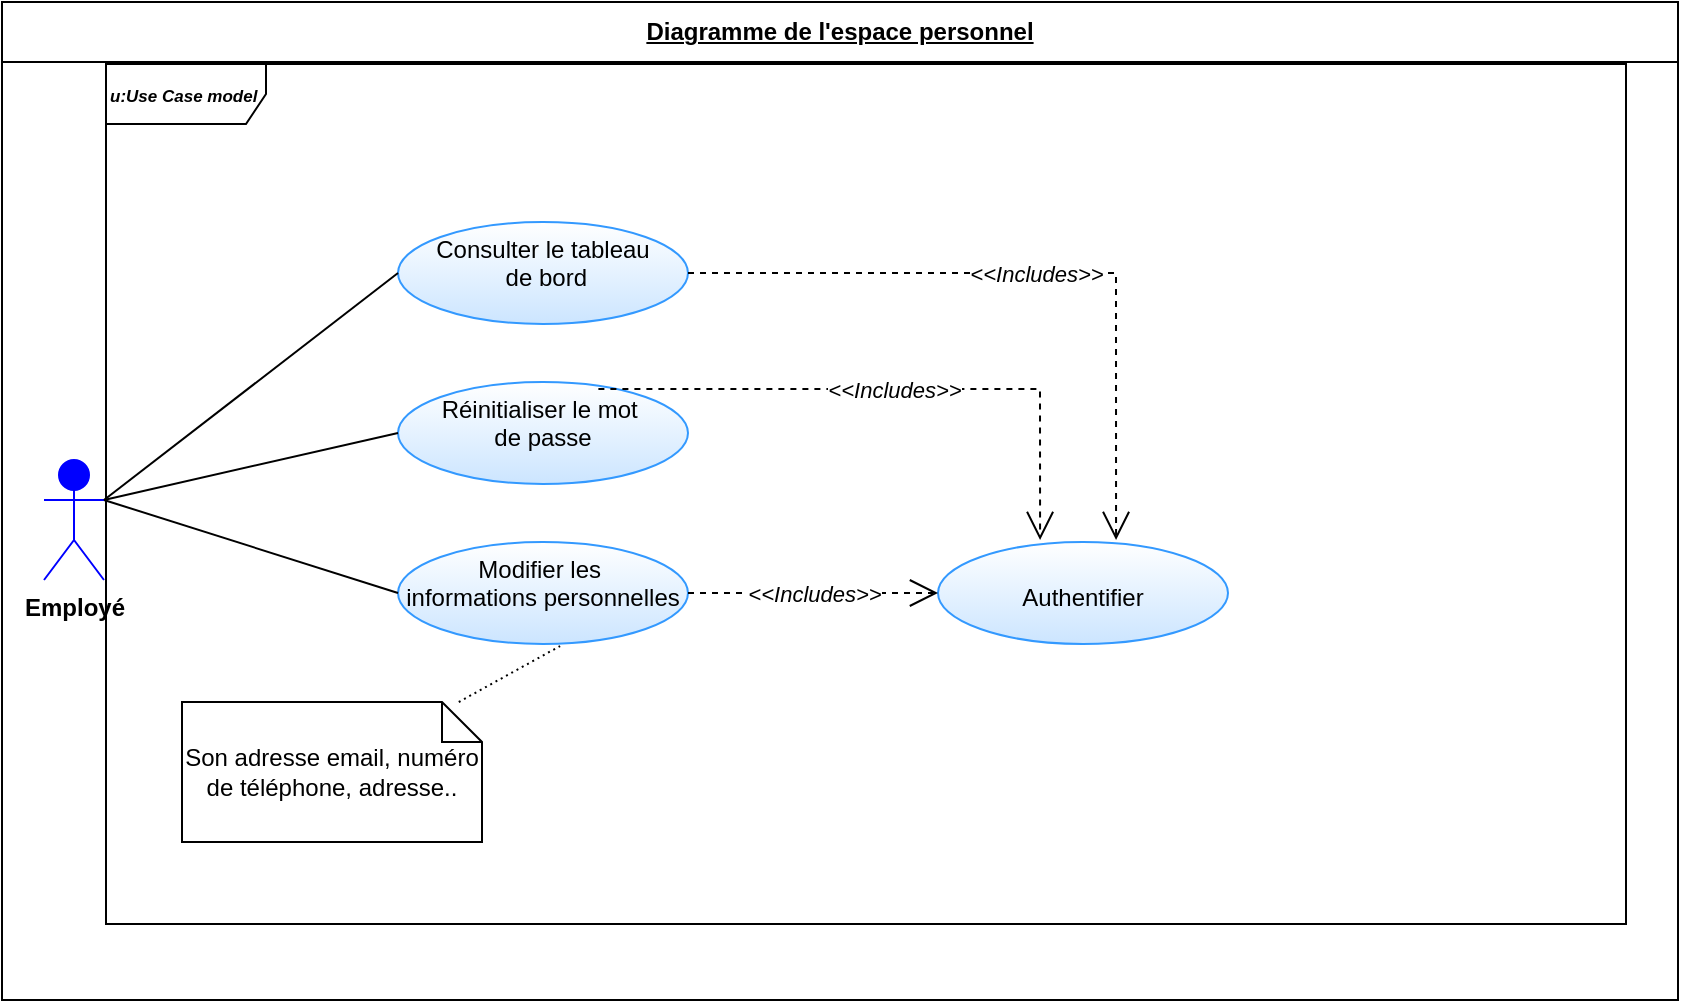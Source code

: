 <mxfile version="24.4.10" type="github">
  <diagram name="Page-1" id="1X_ssLYPJuPRNMFUVIla">
    <mxGraphModel dx="2213" dy="1962" grid="1" gridSize="10" guides="1" tooltips="1" connect="1" arrows="1" fold="1" page="1" pageScale="1" pageWidth="827" pageHeight="1169" math="0" shadow="0">
      <root>
        <mxCell id="0" />
        <mxCell id="1" parent="0" />
        <mxCell id="AHMVMSQBP_ybUsYlfkce-74" value="&lt;u&gt;Diagramme de l&#39;espace personnel&lt;/u&gt;" style="swimlane;fontStyle=1;align=center;horizontal=1;startSize=30;collapsible=0;html=1;whiteSpace=wrap;" parent="1" vertex="1">
          <mxGeometry x="-510" y="-220" width="838" height="499" as="geometry" />
        </mxCell>
        <mxCell id="AHMVMSQBP_ybUsYlfkce-75" value="&lt;i&gt;&lt;font style=&quot;font-size: 8.5px;&quot;&gt;&lt;b style=&quot;&quot;&gt;u:Use Case model&lt;/b&gt;&lt;/font&gt;&lt;/i&gt;" style="shape=umlFrame;whiteSpace=wrap;html=1;pointerEvents=0;recursiveResize=0;container=1;collapsible=0;width=80;align=left;" parent="AHMVMSQBP_ybUsYlfkce-74" vertex="1">
          <mxGeometry width="760" height="430" relative="1" as="geometry">
            <mxPoint x="52" y="31" as="offset" />
          </mxGeometry>
        </mxCell>
        <mxCell id="AHMVMSQBP_ybUsYlfkce-57" value="&lt;div&gt;&lt;br&gt;&lt;/div&gt;Authentifier" style="ellipse;whiteSpace=wrap;html=1;verticalAlign=top;strokeColor=#3399FF;gradientColor=#CCE5FF;" parent="AHMVMSQBP_ybUsYlfkce-75" vertex="1">
          <mxGeometry x="416" y="239" width="145" height="51" as="geometry" />
        </mxCell>
        <mxCell id="AHMVMSQBP_ybUsYlfkce-40" value="&lt;div&gt;Modifier les&amp;nbsp;&lt;/div&gt;&lt;div&gt;informations personnelles&lt;/div&gt;" style="ellipse;whiteSpace=wrap;html=1;verticalAlign=top;strokeColor=#3399FF;gradientColor=#CCE5FF;" parent="AHMVMSQBP_ybUsYlfkce-75" vertex="1">
          <mxGeometry x="146" y="239" width="145" height="51" as="geometry" />
        </mxCell>
        <mxCell id="AHMVMSQBP_ybUsYlfkce-72" value="&lt;i&gt;&amp;lt;&amp;lt;Includes&amp;gt;&amp;gt;&lt;/i&gt;" style="endArrow=open;endSize=12;dashed=1;html=1;rounded=0;edgeStyle=orthogonalEdgeStyle;exitX=1;exitY=0.5;exitDx=0;exitDy=0;" parent="AHMVMSQBP_ybUsYlfkce-75" source="AHMVMSQBP_ybUsYlfkce-40" target="AHMVMSQBP_ybUsYlfkce-57" edge="1">
          <mxGeometry width="160" relative="1" as="geometry">
            <mxPoint x="403" y="114.5" as="sourcePoint" />
            <mxPoint x="699" y="399" as="targetPoint" />
          </mxGeometry>
        </mxCell>
        <mxCell id="AHMVMSQBP_ybUsYlfkce-28" value="Réinitialiser le mot&amp;nbsp;&lt;div&gt;de passe&lt;/div&gt;" style="ellipse;whiteSpace=wrap;html=1;verticalAlign=top;strokeColor=#3399FF;gradientColor=#CCE5FF;" parent="AHMVMSQBP_ybUsYlfkce-75" vertex="1">
          <mxGeometry x="146" y="159" width="145" height="51" as="geometry" />
        </mxCell>
        <mxCell id="AHMVMSQBP_ybUsYlfkce-73" value="&lt;i&gt;&amp;lt;&amp;lt;Includes&amp;gt;&amp;gt;&lt;/i&gt;" style="endArrow=open;endSize=12;dashed=1;html=1;rounded=0;edgeStyle=orthogonalEdgeStyle;entryX=0.352;entryY=-0.02;entryDx=0;entryDy=0;entryPerimeter=0;exitX=0.691;exitY=0.069;exitDx=0;exitDy=0;exitPerimeter=0;" parent="AHMVMSQBP_ybUsYlfkce-75" source="AHMVMSQBP_ybUsYlfkce-28" target="AHMVMSQBP_ybUsYlfkce-57" edge="1">
          <mxGeometry width="160" relative="1" as="geometry">
            <mxPoint x="317" y="114" as="sourcePoint" />
            <mxPoint x="718" y="421" as="targetPoint" />
          </mxGeometry>
        </mxCell>
        <mxCell id="AHMVMSQBP_ybUsYlfkce-2" value="&lt;div&gt;&lt;span style=&quot;background-color: initial;&quot;&gt;Consulter le tableau&lt;/span&gt;&lt;/div&gt;&lt;div&gt;&lt;span style=&quot;background-color: initial;&quot;&gt;&amp;nbsp;de bord&lt;/span&gt;&lt;br&gt;&lt;/div&gt;" style="ellipse;whiteSpace=wrap;html=1;verticalAlign=top;strokeColor=#3399FF;gradientColor=#CCE5FF;" parent="AHMVMSQBP_ybUsYlfkce-75" vertex="1">
          <mxGeometry x="146" y="79" width="145" height="51" as="geometry" />
        </mxCell>
        <mxCell id="AHMVMSQBP_ybUsYlfkce-71" value="&lt;i&gt;&amp;lt;&amp;lt;Includes&amp;gt;&amp;gt;&lt;/i&gt;" style="endArrow=open;endSize=12;dashed=1;html=1;rounded=0;edgeStyle=orthogonalEdgeStyle;exitX=1;exitY=0.5;exitDx=0;exitDy=0;entryX=0.614;entryY=-0.02;entryDx=0;entryDy=0;entryPerimeter=0;" parent="AHMVMSQBP_ybUsYlfkce-75" source="AHMVMSQBP_ybUsYlfkce-2" target="AHMVMSQBP_ybUsYlfkce-57" edge="1">
          <mxGeometry width="160" relative="1" as="geometry">
            <mxPoint x="475" y="127.5" as="sourcePoint" />
            <mxPoint x="690" y="351" as="targetPoint" />
          </mxGeometry>
        </mxCell>
        <mxCell id="AHMVMSQBP_ybUsYlfkce-78" value="Son adresse email, numéro de téléphone, adresse.." style="shape=note;size=20;whiteSpace=wrap;html=1;" parent="AHMVMSQBP_ybUsYlfkce-75" vertex="1">
          <mxGeometry x="38" y="319" width="150" height="70" as="geometry" />
        </mxCell>
        <mxCell id="AHMVMSQBP_ybUsYlfkce-79" value="" style="endArrow=none;html=1;rounded=0;dashed=1;dashPattern=1 2;entryX=0.559;entryY=1.02;entryDx=0;entryDy=0;entryPerimeter=0;" parent="AHMVMSQBP_ybUsYlfkce-75" source="AHMVMSQBP_ybUsYlfkce-78" target="AHMVMSQBP_ybUsYlfkce-40" edge="1">
          <mxGeometry relative="1" as="geometry">
            <mxPoint x="358" y="230" as="sourcePoint" />
            <mxPoint x="518" y="230" as="targetPoint" />
          </mxGeometry>
        </mxCell>
        <mxCell id="AHMVMSQBP_ybUsYlfkce-80" value="" style="resizable=0;html=1;whiteSpace=wrap;align=right;verticalAlign=bottom;" parent="AHMVMSQBP_ybUsYlfkce-79" connectable="0" vertex="1">
          <mxGeometry x="1" relative="1" as="geometry" />
        </mxCell>
        <object label="&lt;div&gt;&lt;b&gt;Employé&lt;/b&gt;&lt;/div&gt;" Admin="" id="AHMVMSQBP_ybUsYlfkce-3">
          <mxCell style="shape=umlActor;verticalLabelPosition=bottom;verticalAlign=top;html=1;outlineConnect=0;direction=east;rotation=0;fillColor=#0000FF;strokeColor=#0000FF;" parent="AHMVMSQBP_ybUsYlfkce-74" vertex="1">
            <mxGeometry x="21" y="229" width="30" height="60" as="geometry" />
          </mxCell>
        </object>
        <mxCell id="AHMVMSQBP_ybUsYlfkce-41" value="" style="endArrow=none;html=1;rounded=0;entryX=0;entryY=0.5;entryDx=0;entryDy=0;exitX=1;exitY=0.333;exitDx=0;exitDy=0;exitPerimeter=0;" parent="AHMVMSQBP_ybUsYlfkce-74" source="AHMVMSQBP_ybUsYlfkce-3" target="AHMVMSQBP_ybUsYlfkce-40" edge="1">
          <mxGeometry width="50" height="50" relative="1" as="geometry">
            <mxPoint x="288" y="447" as="sourcePoint" />
            <mxPoint x="372" y="324" as="targetPoint" />
          </mxGeometry>
        </mxCell>
        <mxCell id="AHMVMSQBP_ybUsYlfkce-29" value="" style="endArrow=none;html=1;rounded=0;entryX=0;entryY=0.5;entryDx=0;entryDy=0;exitX=1;exitY=0.333;exitDx=0;exitDy=0;exitPerimeter=0;" parent="AHMVMSQBP_ybUsYlfkce-74" source="AHMVMSQBP_ybUsYlfkce-3" target="AHMVMSQBP_ybUsYlfkce-28" edge="1">
          <mxGeometry width="50" height="50" relative="1" as="geometry">
            <mxPoint x="349" y="451" as="sourcePoint" />
            <mxPoint x="429" y="536" as="targetPoint" />
          </mxGeometry>
        </mxCell>
        <mxCell id="AHMVMSQBP_ybUsYlfkce-19" value="" style="endArrow=none;html=1;rounded=0;entryX=0;entryY=0.5;entryDx=0;entryDy=0;exitX=1;exitY=0.333;exitDx=0;exitDy=0;exitPerimeter=0;" parent="AHMVMSQBP_ybUsYlfkce-74" source="AHMVMSQBP_ybUsYlfkce-3" target="AHMVMSQBP_ybUsYlfkce-2" edge="1">
          <mxGeometry width="50" height="50" relative="1" as="geometry">
            <mxPoint x="292" y="433" as="sourcePoint" />
            <mxPoint x="342" y="383" as="targetPoint" />
          </mxGeometry>
        </mxCell>
      </root>
    </mxGraphModel>
  </diagram>
</mxfile>
